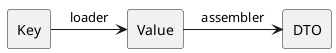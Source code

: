 @startuml
' !include ../eventstorming-all.puml
' user_interface(ui, Post\nUsers\nComments)

rectangle "Key" as key
rectangle "Value" as value
rectangle "DTO" as dto

key -> value : loader
value -> dto : assembler

@enduml